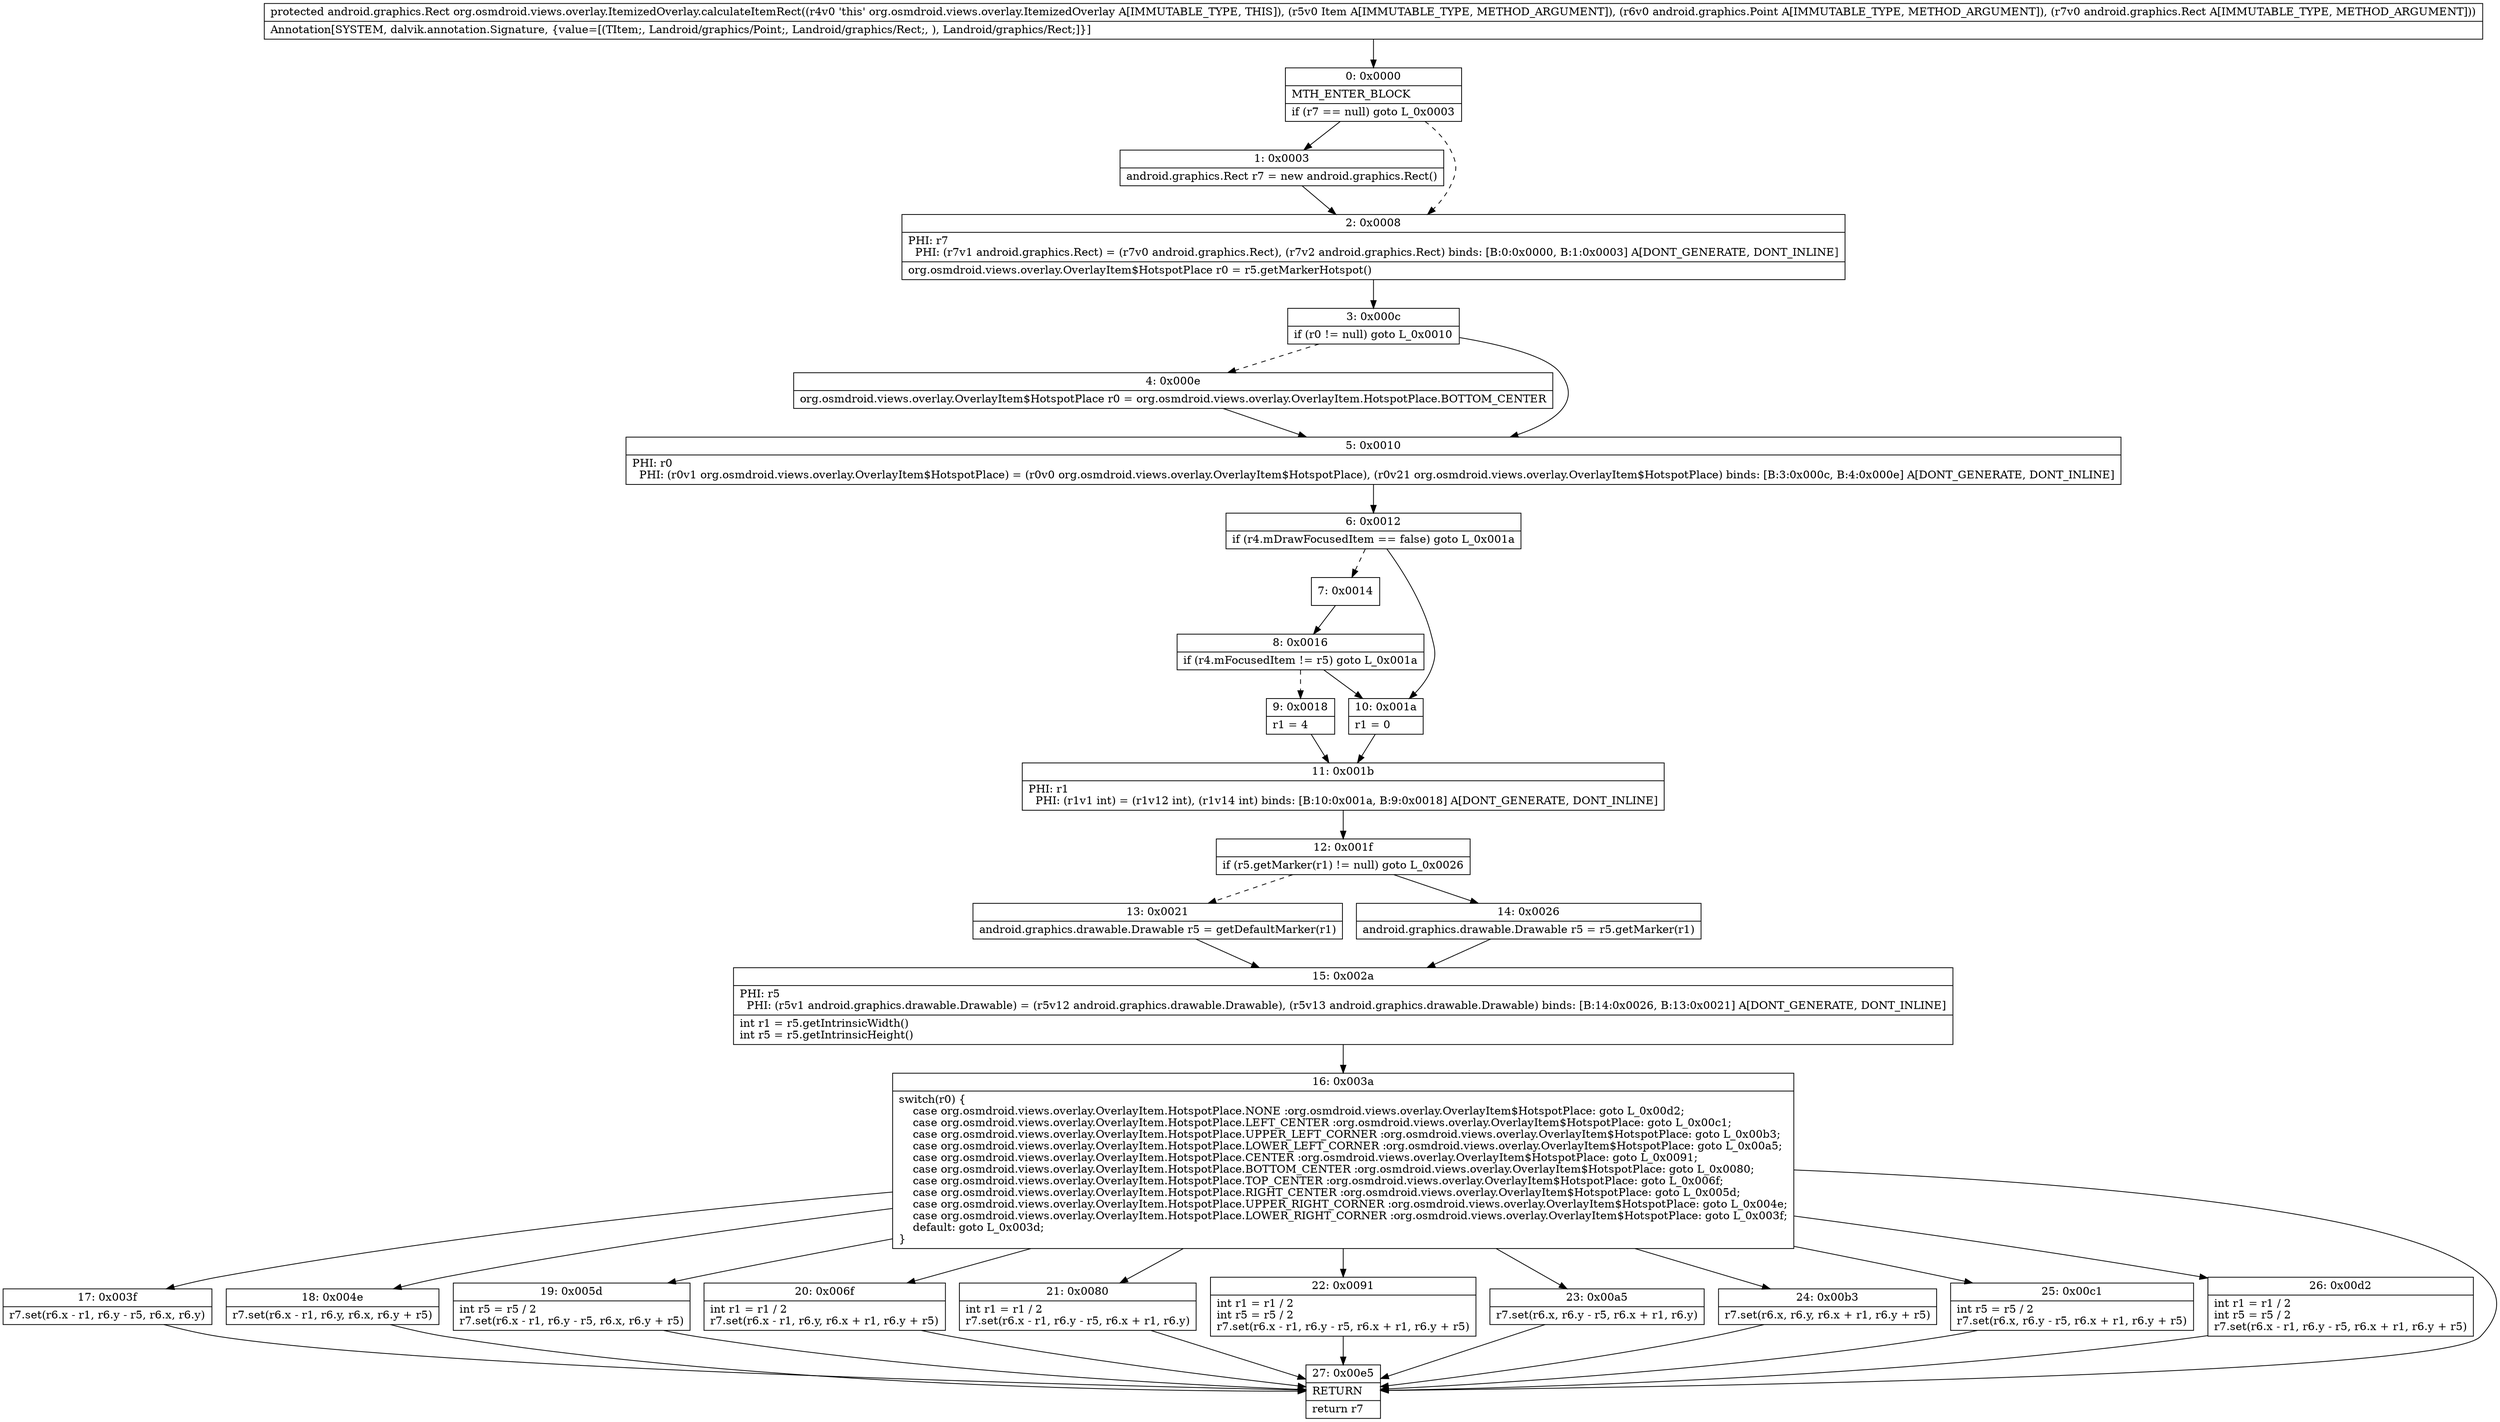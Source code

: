 digraph "CFG fororg.osmdroid.views.overlay.ItemizedOverlay.calculateItemRect(Lorg\/osmdroid\/views\/overlay\/OverlayItem;Landroid\/graphics\/Point;Landroid\/graphics\/Rect;)Landroid\/graphics\/Rect;" {
Node_0 [shape=record,label="{0\:\ 0x0000|MTH_ENTER_BLOCK\l|if (r7 == null) goto L_0x0003\l}"];
Node_1 [shape=record,label="{1\:\ 0x0003|android.graphics.Rect r7 = new android.graphics.Rect()\l}"];
Node_2 [shape=record,label="{2\:\ 0x0008|PHI: r7 \l  PHI: (r7v1 android.graphics.Rect) = (r7v0 android.graphics.Rect), (r7v2 android.graphics.Rect) binds: [B:0:0x0000, B:1:0x0003] A[DONT_GENERATE, DONT_INLINE]\l|org.osmdroid.views.overlay.OverlayItem$HotspotPlace r0 = r5.getMarkerHotspot()\l}"];
Node_3 [shape=record,label="{3\:\ 0x000c|if (r0 != null) goto L_0x0010\l}"];
Node_4 [shape=record,label="{4\:\ 0x000e|org.osmdroid.views.overlay.OverlayItem$HotspotPlace r0 = org.osmdroid.views.overlay.OverlayItem.HotspotPlace.BOTTOM_CENTER\l}"];
Node_5 [shape=record,label="{5\:\ 0x0010|PHI: r0 \l  PHI: (r0v1 org.osmdroid.views.overlay.OverlayItem$HotspotPlace) = (r0v0 org.osmdroid.views.overlay.OverlayItem$HotspotPlace), (r0v21 org.osmdroid.views.overlay.OverlayItem$HotspotPlace) binds: [B:3:0x000c, B:4:0x000e] A[DONT_GENERATE, DONT_INLINE]\l}"];
Node_6 [shape=record,label="{6\:\ 0x0012|if (r4.mDrawFocusedItem == false) goto L_0x001a\l}"];
Node_7 [shape=record,label="{7\:\ 0x0014}"];
Node_8 [shape=record,label="{8\:\ 0x0016|if (r4.mFocusedItem != r5) goto L_0x001a\l}"];
Node_9 [shape=record,label="{9\:\ 0x0018|r1 = 4\l}"];
Node_10 [shape=record,label="{10\:\ 0x001a|r1 = 0\l}"];
Node_11 [shape=record,label="{11\:\ 0x001b|PHI: r1 \l  PHI: (r1v1 int) = (r1v12 int), (r1v14 int) binds: [B:10:0x001a, B:9:0x0018] A[DONT_GENERATE, DONT_INLINE]\l}"];
Node_12 [shape=record,label="{12\:\ 0x001f|if (r5.getMarker(r1) != null) goto L_0x0026\l}"];
Node_13 [shape=record,label="{13\:\ 0x0021|android.graphics.drawable.Drawable r5 = getDefaultMarker(r1)\l}"];
Node_14 [shape=record,label="{14\:\ 0x0026|android.graphics.drawable.Drawable r5 = r5.getMarker(r1)\l}"];
Node_15 [shape=record,label="{15\:\ 0x002a|PHI: r5 \l  PHI: (r5v1 android.graphics.drawable.Drawable) = (r5v12 android.graphics.drawable.Drawable), (r5v13 android.graphics.drawable.Drawable) binds: [B:14:0x0026, B:13:0x0021] A[DONT_GENERATE, DONT_INLINE]\l|int r1 = r5.getIntrinsicWidth()\lint r5 = r5.getIntrinsicHeight()\l}"];
Node_16 [shape=record,label="{16\:\ 0x003a|switch(r0) \{\l    case org.osmdroid.views.overlay.OverlayItem.HotspotPlace.NONE :org.osmdroid.views.overlay.OverlayItem$HotspotPlace: goto L_0x00d2;\l    case org.osmdroid.views.overlay.OverlayItem.HotspotPlace.LEFT_CENTER :org.osmdroid.views.overlay.OverlayItem$HotspotPlace: goto L_0x00c1;\l    case org.osmdroid.views.overlay.OverlayItem.HotspotPlace.UPPER_LEFT_CORNER :org.osmdroid.views.overlay.OverlayItem$HotspotPlace: goto L_0x00b3;\l    case org.osmdroid.views.overlay.OverlayItem.HotspotPlace.LOWER_LEFT_CORNER :org.osmdroid.views.overlay.OverlayItem$HotspotPlace: goto L_0x00a5;\l    case org.osmdroid.views.overlay.OverlayItem.HotspotPlace.CENTER :org.osmdroid.views.overlay.OverlayItem$HotspotPlace: goto L_0x0091;\l    case org.osmdroid.views.overlay.OverlayItem.HotspotPlace.BOTTOM_CENTER :org.osmdroid.views.overlay.OverlayItem$HotspotPlace: goto L_0x0080;\l    case org.osmdroid.views.overlay.OverlayItem.HotspotPlace.TOP_CENTER :org.osmdroid.views.overlay.OverlayItem$HotspotPlace: goto L_0x006f;\l    case org.osmdroid.views.overlay.OverlayItem.HotspotPlace.RIGHT_CENTER :org.osmdroid.views.overlay.OverlayItem$HotspotPlace: goto L_0x005d;\l    case org.osmdroid.views.overlay.OverlayItem.HotspotPlace.UPPER_RIGHT_CORNER :org.osmdroid.views.overlay.OverlayItem$HotspotPlace: goto L_0x004e;\l    case org.osmdroid.views.overlay.OverlayItem.HotspotPlace.LOWER_RIGHT_CORNER :org.osmdroid.views.overlay.OverlayItem$HotspotPlace: goto L_0x003f;\l    default: goto L_0x003d;\l\}\l}"];
Node_17 [shape=record,label="{17\:\ 0x003f|r7.set(r6.x \- r1, r6.y \- r5, r6.x, r6.y)\l}"];
Node_18 [shape=record,label="{18\:\ 0x004e|r7.set(r6.x \- r1, r6.y, r6.x, r6.y + r5)\l}"];
Node_19 [shape=record,label="{19\:\ 0x005d|int r5 = r5 \/ 2\lr7.set(r6.x \- r1, r6.y \- r5, r6.x, r6.y + r5)\l}"];
Node_20 [shape=record,label="{20\:\ 0x006f|int r1 = r1 \/ 2\lr7.set(r6.x \- r1, r6.y, r6.x + r1, r6.y + r5)\l}"];
Node_21 [shape=record,label="{21\:\ 0x0080|int r1 = r1 \/ 2\lr7.set(r6.x \- r1, r6.y \- r5, r6.x + r1, r6.y)\l}"];
Node_22 [shape=record,label="{22\:\ 0x0091|int r1 = r1 \/ 2\lint r5 = r5 \/ 2\lr7.set(r6.x \- r1, r6.y \- r5, r6.x + r1, r6.y + r5)\l}"];
Node_23 [shape=record,label="{23\:\ 0x00a5|r7.set(r6.x, r6.y \- r5, r6.x + r1, r6.y)\l}"];
Node_24 [shape=record,label="{24\:\ 0x00b3|r7.set(r6.x, r6.y, r6.x + r1, r6.y + r5)\l}"];
Node_25 [shape=record,label="{25\:\ 0x00c1|int r5 = r5 \/ 2\lr7.set(r6.x, r6.y \- r5, r6.x + r1, r6.y + r5)\l}"];
Node_26 [shape=record,label="{26\:\ 0x00d2|int r1 = r1 \/ 2\lint r5 = r5 \/ 2\lr7.set(r6.x \- r1, r6.y \- r5, r6.x + r1, r6.y + r5)\l}"];
Node_27 [shape=record,label="{27\:\ 0x00e5|RETURN\l|return r7\l}"];
MethodNode[shape=record,label="{protected android.graphics.Rect org.osmdroid.views.overlay.ItemizedOverlay.calculateItemRect((r4v0 'this' org.osmdroid.views.overlay.ItemizedOverlay A[IMMUTABLE_TYPE, THIS]), (r5v0 Item A[IMMUTABLE_TYPE, METHOD_ARGUMENT]), (r6v0 android.graphics.Point A[IMMUTABLE_TYPE, METHOD_ARGUMENT]), (r7v0 android.graphics.Rect A[IMMUTABLE_TYPE, METHOD_ARGUMENT]))  | Annotation[SYSTEM, dalvik.annotation.Signature, \{value=[(TItem;, Landroid\/graphics\/Point;, Landroid\/graphics\/Rect;, ), Landroid\/graphics\/Rect;]\}]\l}"];
MethodNode -> Node_0;
Node_0 -> Node_1;
Node_0 -> Node_2[style=dashed];
Node_1 -> Node_2;
Node_2 -> Node_3;
Node_3 -> Node_4[style=dashed];
Node_3 -> Node_5;
Node_4 -> Node_5;
Node_5 -> Node_6;
Node_6 -> Node_7[style=dashed];
Node_6 -> Node_10;
Node_7 -> Node_8;
Node_8 -> Node_9[style=dashed];
Node_8 -> Node_10;
Node_9 -> Node_11;
Node_10 -> Node_11;
Node_11 -> Node_12;
Node_12 -> Node_13[style=dashed];
Node_12 -> Node_14;
Node_13 -> Node_15;
Node_14 -> Node_15;
Node_15 -> Node_16;
Node_16 -> Node_17;
Node_16 -> Node_18;
Node_16 -> Node_19;
Node_16 -> Node_20;
Node_16 -> Node_21;
Node_16 -> Node_22;
Node_16 -> Node_23;
Node_16 -> Node_24;
Node_16 -> Node_25;
Node_16 -> Node_26;
Node_16 -> Node_27;
Node_17 -> Node_27;
Node_18 -> Node_27;
Node_19 -> Node_27;
Node_20 -> Node_27;
Node_21 -> Node_27;
Node_22 -> Node_27;
Node_23 -> Node_27;
Node_24 -> Node_27;
Node_25 -> Node_27;
Node_26 -> Node_27;
}

